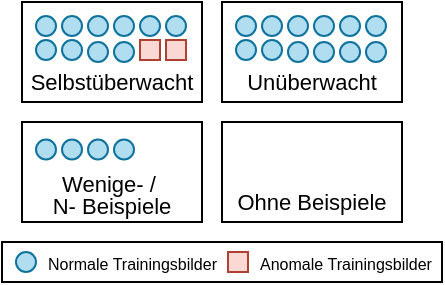 <mxfile version="27.2.0">
  <diagram name="Seite-1" id="5rlcN-MIJn2jwEJ2UPRv">
    <mxGraphModel dx="395" dy="603" grid="1" gridSize="10" guides="1" tooltips="1" connect="1" arrows="1" fold="1" page="1" pageScale="1" pageWidth="827" pageHeight="1169" math="0" shadow="0">
      <root>
        <mxCell id="0" />
        <mxCell id="1" parent="0" />
        <mxCell id="Fr0SkKWDWSNzRNx7TSYj-61" value="" style="group" vertex="1" connectable="0" parent="1">
          <mxGeometry x="80" y="200" width="90" height="50" as="geometry" />
        </mxCell>
        <mxCell id="Fr0SkKWDWSNzRNx7TSYj-30" value="&lt;div&gt;&lt;font style=&quot;font-size: 11px;&quot;&gt;&lt;br&gt;&lt;/font&gt;&lt;/div&gt;&lt;div&gt;&lt;font style=&quot;font-size: 11px;&quot;&gt;&lt;br&gt;&lt;/font&gt;&lt;/div&gt;&lt;div&gt;&lt;font style=&quot;font-size: 11px;&quot;&gt;Selbstüberwacht&lt;/font&gt;&lt;/div&gt;" style="rounded=0;whiteSpace=wrap;html=1;align=center;" vertex="1" parent="Fr0SkKWDWSNzRNx7TSYj-61">
          <mxGeometry width="90" height="50" as="geometry" />
        </mxCell>
        <mxCell id="Fr0SkKWDWSNzRNx7TSYj-31" value="" style="ellipse;whiteSpace=wrap;html=1;aspect=fixed;fillColor=#b1ddf0;strokeColor=#10739e;" vertex="1" parent="Fr0SkKWDWSNzRNx7TSYj-61">
          <mxGeometry x="7" y="7" width="10" height="10" as="geometry" />
        </mxCell>
        <mxCell id="Fr0SkKWDWSNzRNx7TSYj-32" value="" style="ellipse;whiteSpace=wrap;html=1;aspect=fixed;fillColor=#b1ddf0;strokeColor=#10739e;" vertex="1" parent="Fr0SkKWDWSNzRNx7TSYj-61">
          <mxGeometry x="20" y="7" width="10" height="10" as="geometry" />
        </mxCell>
        <mxCell id="Fr0SkKWDWSNzRNx7TSYj-33" value="" style="ellipse;whiteSpace=wrap;html=1;aspect=fixed;fillColor=#b1ddf0;strokeColor=#10739e;" vertex="1" parent="Fr0SkKWDWSNzRNx7TSYj-61">
          <mxGeometry x="33" y="7" width="10" height="10" as="geometry" />
        </mxCell>
        <mxCell id="Fr0SkKWDWSNzRNx7TSYj-34" value="" style="ellipse;whiteSpace=wrap;html=1;aspect=fixed;fillColor=#b1ddf0;strokeColor=#10739e;" vertex="1" parent="Fr0SkKWDWSNzRNx7TSYj-61">
          <mxGeometry x="46" y="7" width="10" height="10" as="geometry" />
        </mxCell>
        <mxCell id="Fr0SkKWDWSNzRNx7TSYj-35" value="" style="ellipse;whiteSpace=wrap;html=1;aspect=fixed;fillColor=#b1ddf0;strokeColor=#10739e;" vertex="1" parent="Fr0SkKWDWSNzRNx7TSYj-61">
          <mxGeometry x="59" y="7" width="10" height="10" as="geometry" />
        </mxCell>
        <mxCell id="Fr0SkKWDWSNzRNx7TSYj-36" value="" style="ellipse;whiteSpace=wrap;html=1;aspect=fixed;fillColor=#b1ddf0;strokeColor=#10739e;" vertex="1" parent="Fr0SkKWDWSNzRNx7TSYj-61">
          <mxGeometry x="72" y="7" width="10" height="10" as="geometry" />
        </mxCell>
        <mxCell id="Fr0SkKWDWSNzRNx7TSYj-37" value="" style="ellipse;whiteSpace=wrap;html=1;aspect=fixed;fillColor=#b1ddf0;strokeColor=#10739e;" vertex="1" parent="Fr0SkKWDWSNzRNx7TSYj-61">
          <mxGeometry x="7" y="19" width="10" height="10" as="geometry" />
        </mxCell>
        <mxCell id="Fr0SkKWDWSNzRNx7TSYj-38" value="" style="ellipse;whiteSpace=wrap;html=1;aspect=fixed;fillColor=#b1ddf0;strokeColor=#10739e;" vertex="1" parent="Fr0SkKWDWSNzRNx7TSYj-61">
          <mxGeometry x="20" y="19" width="10" height="10" as="geometry" />
        </mxCell>
        <mxCell id="Fr0SkKWDWSNzRNx7TSYj-41" value="" style="whiteSpace=wrap;html=1;aspect=fixed;fillColor=#fad9d5;strokeColor=#ae4132;" vertex="1" parent="Fr0SkKWDWSNzRNx7TSYj-61">
          <mxGeometry x="59" y="19" width="10" height="10" as="geometry" />
        </mxCell>
        <mxCell id="Fr0SkKWDWSNzRNx7TSYj-42" value="" style="whiteSpace=wrap;html=1;aspect=fixed;fillColor=#fad9d5;strokeColor=#ae4132;" vertex="1" parent="Fr0SkKWDWSNzRNx7TSYj-61">
          <mxGeometry x="72" y="19" width="10" height="10" as="geometry" />
        </mxCell>
        <mxCell id="Fr0SkKWDWSNzRNx7TSYj-43" value="" style="ellipse;whiteSpace=wrap;html=1;aspect=fixed;fillColor=#b1ddf0;strokeColor=#10739e;" vertex="1" parent="Fr0SkKWDWSNzRNx7TSYj-61">
          <mxGeometry x="33" y="20" width="10" height="10" as="geometry" />
        </mxCell>
        <mxCell id="Fr0SkKWDWSNzRNx7TSYj-44" value="" style="ellipse;whiteSpace=wrap;html=1;aspect=fixed;fillColor=#b1ddf0;strokeColor=#10739e;" vertex="1" parent="Fr0SkKWDWSNzRNx7TSYj-61">
          <mxGeometry x="46" y="20" width="10" height="10" as="geometry" />
        </mxCell>
        <mxCell id="Fr0SkKWDWSNzRNx7TSYj-77" value="&lt;div&gt;&lt;font style=&quot;font-size: 11px;&quot;&gt;&lt;br&gt;&lt;/font&gt;&lt;/div&gt;&lt;div&gt;&lt;font style=&quot;font-size: 11px;&quot;&gt;&lt;br&gt;&lt;/font&gt;&lt;/div&gt;&lt;div&gt;&lt;font style=&quot;font-size: 11px;&quot;&gt;Ohne Beispiele&lt;/font&gt;&lt;/div&gt;" style="rounded=0;whiteSpace=wrap;html=1;align=center;" vertex="1" parent="1">
          <mxGeometry x="180" y="260" width="90" height="50" as="geometry" />
        </mxCell>
        <mxCell id="Fr0SkKWDWSNzRNx7TSYj-91" value="" style="group" vertex="1" connectable="0" parent="1">
          <mxGeometry x="180" y="200" width="90" height="50" as="geometry" />
        </mxCell>
        <mxCell id="Fr0SkKWDWSNzRNx7TSYj-64" value="&lt;div&gt;&lt;font style=&quot;font-size: 11px;&quot;&gt;&lt;br&gt;&lt;/font&gt;&lt;/div&gt;&lt;div&gt;&lt;font style=&quot;font-size: 11px;&quot;&gt;&lt;br&gt;&lt;/font&gt;&lt;/div&gt;&lt;div&gt;&lt;font style=&quot;font-size: 11px;&quot;&gt;Unüberwacht&lt;/font&gt;&lt;/div&gt;" style="rounded=0;whiteSpace=wrap;html=1;align=center;" vertex="1" parent="Fr0SkKWDWSNzRNx7TSYj-91">
          <mxGeometry width="90" height="50" as="geometry" />
        </mxCell>
        <mxCell id="Fr0SkKWDWSNzRNx7TSYj-65" value="" style="ellipse;whiteSpace=wrap;html=1;aspect=fixed;fillColor=#b1ddf0;strokeColor=#10739e;" vertex="1" parent="Fr0SkKWDWSNzRNx7TSYj-91">
          <mxGeometry x="7" y="7" width="10" height="10" as="geometry" />
        </mxCell>
        <mxCell id="Fr0SkKWDWSNzRNx7TSYj-66" value="" style="ellipse;whiteSpace=wrap;html=1;aspect=fixed;fillColor=#b1ddf0;strokeColor=#10739e;" vertex="1" parent="Fr0SkKWDWSNzRNx7TSYj-91">
          <mxGeometry x="20" y="7" width="10" height="10" as="geometry" />
        </mxCell>
        <mxCell id="Fr0SkKWDWSNzRNx7TSYj-67" value="" style="ellipse;whiteSpace=wrap;html=1;aspect=fixed;fillColor=#b1ddf0;strokeColor=#10739e;" vertex="1" parent="Fr0SkKWDWSNzRNx7TSYj-91">
          <mxGeometry x="33" y="7" width="10" height="10" as="geometry" />
        </mxCell>
        <mxCell id="Fr0SkKWDWSNzRNx7TSYj-68" value="" style="ellipse;whiteSpace=wrap;html=1;aspect=fixed;fillColor=#b1ddf0;strokeColor=#10739e;" vertex="1" parent="Fr0SkKWDWSNzRNx7TSYj-91">
          <mxGeometry x="46" y="7" width="10" height="10" as="geometry" />
        </mxCell>
        <mxCell id="Fr0SkKWDWSNzRNx7TSYj-69" value="" style="ellipse;whiteSpace=wrap;html=1;aspect=fixed;fillColor=#b1ddf0;strokeColor=#10739e;" vertex="1" parent="Fr0SkKWDWSNzRNx7TSYj-91">
          <mxGeometry x="59" y="7" width="10" height="10" as="geometry" />
        </mxCell>
        <mxCell id="Fr0SkKWDWSNzRNx7TSYj-70" value="" style="ellipse;whiteSpace=wrap;html=1;aspect=fixed;fillColor=#b1ddf0;strokeColor=#10739e;" vertex="1" parent="Fr0SkKWDWSNzRNx7TSYj-91">
          <mxGeometry x="72" y="7" width="10" height="10" as="geometry" />
        </mxCell>
        <mxCell id="Fr0SkKWDWSNzRNx7TSYj-71" value="" style="ellipse;whiteSpace=wrap;html=1;aspect=fixed;fillColor=#b1ddf0;strokeColor=#10739e;" vertex="1" parent="Fr0SkKWDWSNzRNx7TSYj-91">
          <mxGeometry x="7" y="19" width="10" height="10" as="geometry" />
        </mxCell>
        <mxCell id="Fr0SkKWDWSNzRNx7TSYj-72" value="" style="ellipse;whiteSpace=wrap;html=1;aspect=fixed;fillColor=#b1ddf0;strokeColor=#10739e;" vertex="1" parent="Fr0SkKWDWSNzRNx7TSYj-91">
          <mxGeometry x="20" y="19" width="10" height="10" as="geometry" />
        </mxCell>
        <mxCell id="Fr0SkKWDWSNzRNx7TSYj-73" value="" style="ellipse;whiteSpace=wrap;html=1;aspect=fixed;fillColor=#b1ddf0;strokeColor=#10739e;" vertex="1" parent="Fr0SkKWDWSNzRNx7TSYj-91">
          <mxGeometry x="33" y="20" width="10" height="10" as="geometry" />
        </mxCell>
        <mxCell id="Fr0SkKWDWSNzRNx7TSYj-74" value="" style="ellipse;whiteSpace=wrap;html=1;aspect=fixed;fillColor=#b1ddf0;strokeColor=#10739e;" vertex="1" parent="Fr0SkKWDWSNzRNx7TSYj-91">
          <mxGeometry x="46" y="20" width="10" height="10" as="geometry" />
        </mxCell>
        <mxCell id="Fr0SkKWDWSNzRNx7TSYj-75" value="" style="ellipse;whiteSpace=wrap;html=1;aspect=fixed;fillColor=#b1ddf0;strokeColor=#10739e;" vertex="1" parent="Fr0SkKWDWSNzRNx7TSYj-91">
          <mxGeometry x="59" y="20" width="10" height="10" as="geometry" />
        </mxCell>
        <mxCell id="Fr0SkKWDWSNzRNx7TSYj-76" value="" style="ellipse;whiteSpace=wrap;html=1;aspect=fixed;fillColor=#b1ddf0;strokeColor=#10739e;" vertex="1" parent="Fr0SkKWDWSNzRNx7TSYj-91">
          <mxGeometry x="72" y="20" width="10" height="10" as="geometry" />
        </mxCell>
        <mxCell id="Fr0SkKWDWSNzRNx7TSYj-102" value="" style="group" vertex="1" connectable="0" parent="1">
          <mxGeometry x="70" y="320" width="220" height="20" as="geometry" />
        </mxCell>
        <mxCell id="Fr0SkKWDWSNzRNx7TSYj-5" value="" style="rounded=0;whiteSpace=wrap;html=1;container=0;" vertex="1" parent="Fr0SkKWDWSNzRNx7TSYj-102">
          <mxGeometry width="220" height="20" as="geometry" />
        </mxCell>
        <mxCell id="Fr0SkKWDWSNzRNx7TSYj-3" value="" style="whiteSpace=wrap;html=1;aspect=fixed;fillColor=#fad9d5;strokeColor=#ae4132;container=0;" vertex="1" parent="Fr0SkKWDWSNzRNx7TSYj-102">
          <mxGeometry x="112.995" y="5" width="10" height="10" as="geometry" />
        </mxCell>
        <mxCell id="Fr0SkKWDWSNzRNx7TSYj-4" value="" style="ellipse;whiteSpace=wrap;html=1;aspect=fixed;fillColor=#b1ddf0;strokeColor=#10739E;container=0;" vertex="1" parent="Fr0SkKWDWSNzRNx7TSYj-102">
          <mxGeometry x="6.995" y="5" width="10" height="10" as="geometry" />
        </mxCell>
        <mxCell id="Fr0SkKWDWSNzRNx7TSYj-6" value="&lt;div align=&quot;left&quot;&gt;&lt;font style=&quot;font-size: 8px;&quot;&gt;&lt;span style=&quot;color: light-dark(rgb(0, 0, 0), rgb(84, 169, 206));&quot;&gt;Normale&lt;/span&gt; Trainingsbilder&lt;/font&gt;&lt;/div&gt;" style="text;html=1;align=left;verticalAlign=middle;whiteSpace=wrap;rounded=0;container=0;" vertex="1" parent="Fr0SkKWDWSNzRNx7TSYj-102">
          <mxGeometry x="21" y="2.5" width="90" height="15" as="geometry" />
        </mxCell>
        <mxCell id="Fr0SkKWDWSNzRNx7TSYj-7" value="&lt;div align=&quot;left&quot;&gt;&lt;font style=&quot;font-size: 8px;&quot;&gt;&lt;span style=&quot;color: light-dark(rgb(0, 0, 0), rgb(236, 143, 130));&quot;&gt;Anomale&lt;/span&gt;&amp;nbsp;Trainingsbilder&lt;/font&gt;&lt;/div&gt;" style="text;html=1;align=left;verticalAlign=middle;whiteSpace=wrap;rounded=0;container=0;" vertex="1" parent="Fr0SkKWDWSNzRNx7TSYj-102">
          <mxGeometry x="127" y="2.5" width="92.55" height="15" as="geometry" />
        </mxCell>
        <mxCell id="Fr0SkKWDWSNzRNx7TSYj-93" value="" style="group" vertex="1" connectable="0" parent="1">
          <mxGeometry x="80" y="260" width="90" height="50" as="geometry" />
        </mxCell>
        <mxCell id="Fr0SkKWDWSNzRNx7TSYj-48" value="&lt;div style=&quot;line-height: 100%;&quot;&gt;&lt;div&gt;&lt;div style=&quot;line-height: 70%;&quot;&gt;&lt;div&gt;&lt;font style=&quot;font-size: 11px; line-height: 100%;&quot;&gt;&lt;br&gt;&lt;/font&gt;&lt;/div&gt;&lt;div&gt;&lt;font style=&quot;font-size: 11px; line-height: 100%;&quot;&gt;&lt;br&gt;&lt;/font&gt;&lt;/div&gt;&lt;div&gt;&lt;font style=&quot;font-size: 11px; line-height: 100%;&quot;&gt;Wenige- /&amp;nbsp;&lt;br&gt;N- Beispiele&lt;/font&gt;&lt;/div&gt;&lt;/div&gt;&lt;/div&gt;&lt;/div&gt;" style="rounded=0;whiteSpace=wrap;html=1;align=center;" vertex="1" parent="Fr0SkKWDWSNzRNx7TSYj-93">
          <mxGeometry width="90" height="50" as="geometry" />
        </mxCell>
        <mxCell id="Fr0SkKWDWSNzRNx7TSYj-49" value="" style="ellipse;whiteSpace=wrap;html=1;aspect=fixed;fillColor=#b1ddf0;strokeColor=#10739e;" vertex="1" parent="Fr0SkKWDWSNzRNx7TSYj-93">
          <mxGeometry x="7" y="8.75" width="10" height="10" as="geometry" />
        </mxCell>
        <mxCell id="Fr0SkKWDWSNzRNx7TSYj-50" value="" style="ellipse;whiteSpace=wrap;html=1;aspect=fixed;fillColor=#b1ddf0;strokeColor=#10739e;" vertex="1" parent="Fr0SkKWDWSNzRNx7TSYj-93">
          <mxGeometry x="20" y="8.75" width="10" height="10" as="geometry" />
        </mxCell>
        <mxCell id="Fr0SkKWDWSNzRNx7TSYj-51" value="" style="ellipse;whiteSpace=wrap;html=1;aspect=fixed;fillColor=#b1ddf0;strokeColor=#10739e;" vertex="1" parent="Fr0SkKWDWSNzRNx7TSYj-93">
          <mxGeometry x="33" y="8.75" width="10" height="10" as="geometry" />
        </mxCell>
        <mxCell id="Fr0SkKWDWSNzRNx7TSYj-52" value="" style="ellipse;whiteSpace=wrap;html=1;aspect=fixed;fillColor=#b1ddf0;strokeColor=#10739e;" vertex="1" parent="Fr0SkKWDWSNzRNx7TSYj-93">
          <mxGeometry x="46" y="8.75" width="10" height="10" as="geometry" />
        </mxCell>
      </root>
    </mxGraphModel>
  </diagram>
</mxfile>
